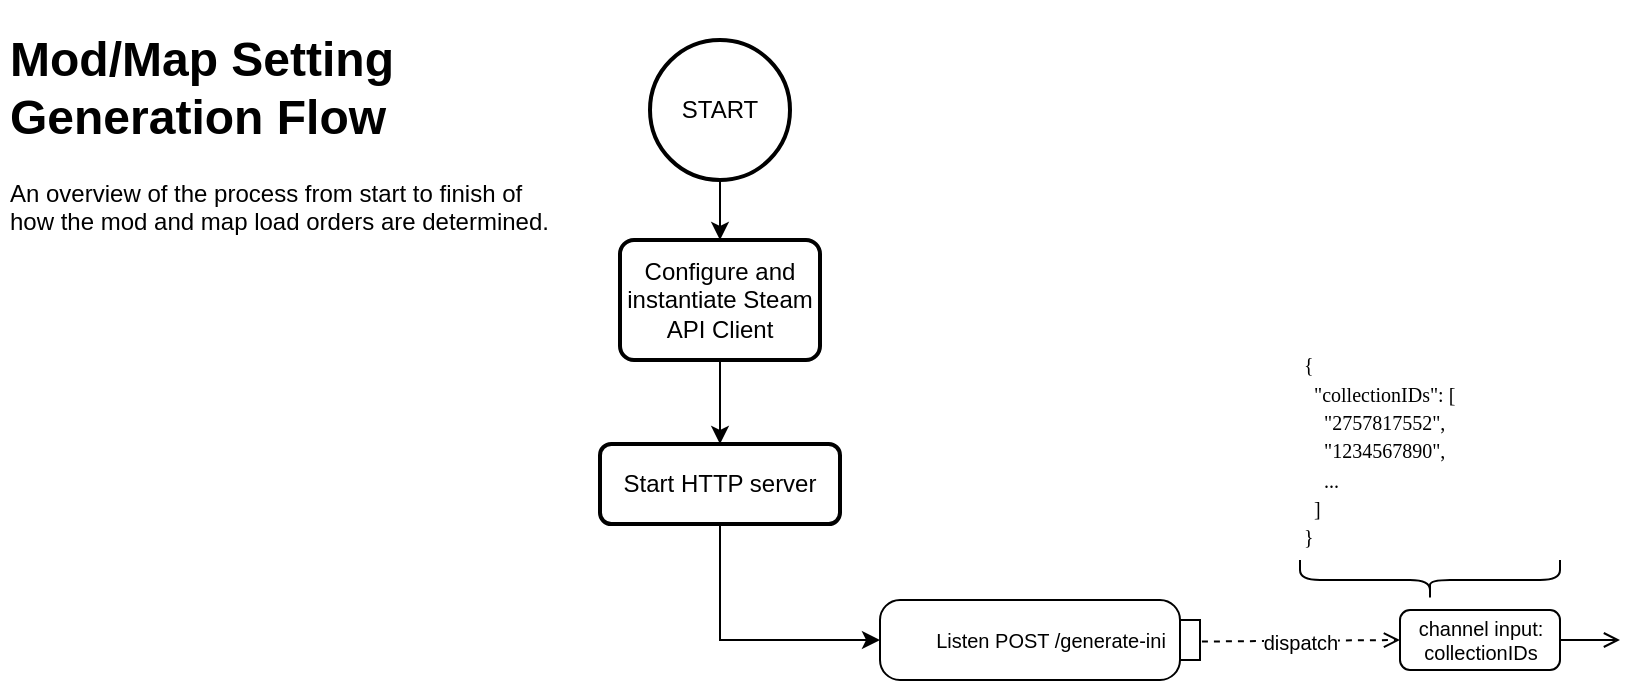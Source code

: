 <mxfile version="19.0.3" type="device" pages="3"><diagram name="application-logic-overview" id="edf60f1a-56cd-e834-aa8a-f176f3a09ee4"><mxGraphModel dx="1189" dy="2056" grid="1" gridSize="10" guides="1" tooltips="1" connect="1" arrows="1" fold="1" page="1" pageScale="1" pageWidth="1100" pageHeight="850" background="none" math="0" shadow="0"><root><mxCell id="0"/><mxCell id="1" parent="0"/><mxCell id="5CtK2jLNWHWIG1aRiiEQ-2" value="&lt;h1&gt;Mod/Map Setting Generation Flow&lt;/h1&gt;&lt;p&gt;An overview of the process from start to finish of how the mod and map load orders are determined.&lt;/p&gt;" style="text;html=1;strokeColor=none;fillColor=none;spacing=5;spacingTop=-20;whiteSpace=wrap;overflow=hidden;rounded=0;" parent="1" vertex="1"><mxGeometry x="10" y="-840" width="280" height="140" as="geometry"/></mxCell><mxCell id="5CtK2jLNWHWIG1aRiiEQ-10" style="edgeStyle=orthogonalEdgeStyle;rounded=0;orthogonalLoop=1;jettySize=auto;html=1;entryX=0.5;entryY=0;entryDx=0;entryDy=0;" parent="1" source="5CtK2jLNWHWIG1aRiiEQ-7" target="5CtK2jLNWHWIG1aRiiEQ-9" edge="1"><mxGeometry relative="1" as="geometry"/></mxCell><mxCell id="5CtK2jLNWHWIG1aRiiEQ-7" value="START" style="strokeWidth=2;html=1;shape=mxgraph.flowchart.start_2;whiteSpace=wrap;" parent="1" vertex="1"><mxGeometry x="335" y="-830" width="70" height="70" as="geometry"/></mxCell><mxCell id="5CtK2jLNWHWIG1aRiiEQ-12" value="" style="edgeStyle=orthogonalEdgeStyle;rounded=0;orthogonalLoop=1;jettySize=auto;html=1;" parent="1" source="5CtK2jLNWHWIG1aRiiEQ-9" target="5CtK2jLNWHWIG1aRiiEQ-11" edge="1"><mxGeometry relative="1" as="geometry"/></mxCell><mxCell id="5CtK2jLNWHWIG1aRiiEQ-9" value="Configure and instantiate Steam API Client" style="rounded=1;whiteSpace=wrap;html=1;absoluteArcSize=1;arcSize=14;strokeWidth=2;" parent="1" vertex="1"><mxGeometry x="320" y="-730" width="100" height="60" as="geometry"/></mxCell><mxCell id="5CtK2jLNWHWIG1aRiiEQ-38" style="edgeStyle=orthogonalEdgeStyle;rounded=0;orthogonalLoop=1;jettySize=auto;html=1;entryX=0;entryY=0.5;entryDx=0;entryDy=0;entryPerimeter=0;fontSize=10;" parent="1" source="5CtK2jLNWHWIG1aRiiEQ-11" target="5CtK2jLNWHWIG1aRiiEQ-33" edge="1"><mxGeometry relative="1" as="geometry"><Array as="points"><mxPoint x="370" y="-530"/></Array></mxGeometry></mxCell><mxCell id="5CtK2jLNWHWIG1aRiiEQ-11" value="Start HTTP server" style="whiteSpace=wrap;html=1;rounded=1;arcSize=14;strokeWidth=2;" parent="1" vertex="1"><mxGeometry x="310" y="-628" width="120" height="40" as="geometry"/></mxCell><mxCell id="5CtK2jLNWHWIG1aRiiEQ-33" value="Listen POST /generate-ini" style="shape=mxgraph.uml25.action;html=1;align=center;verticalAlign=middle;absoluteArcSize=1;arcSize=10;dashed=0;spacingLeft=10;flipH=1;fontSize=10;direction=west;" parent="1" vertex="1"><mxGeometry x="450" y="-550" width="160" height="40" as="geometry"/></mxCell><mxCell id="5CtK2jLNWHWIG1aRiiEQ-40" value="" style="group" parent="1" vertex="1" connectable="0"><mxGeometry x="590" y="-680" width="140" height="130" as="geometry"/></mxCell><mxCell id="5CtK2jLNWHWIG1aRiiEQ-43" value="" style="group" parent="5CtK2jLNWHWIG1aRiiEQ-40" vertex="1" connectable="0"><mxGeometry x="70" width="140" height="130" as="geometry"/></mxCell><mxCell id="5CtK2jLNWHWIG1aRiiEQ-31" value="" style="shape=curlyBracket;whiteSpace=wrap;html=1;rounded=1;fontSize=10;direction=north;container=0;" parent="5CtK2jLNWHWIG1aRiiEQ-43" vertex="1"><mxGeometry y="110" width="130" height="20" as="geometry"/></mxCell><mxCell id="5CtK2jLNWHWIG1aRiiEQ-28" value="&lt;font style=&quot;font-size: 10px;&quot; face=&quot;BlexMono NF&quot;&gt;{&lt;br style=&quot;padding: 0px; margin: 0px;&quot;&gt;&lt;/font&gt;&lt;div style=&quot;&quot;&gt;&lt;span style=&quot;background-color: initial;&quot;&gt;&lt;font style=&quot;font-size: 10px;&quot; face=&quot;BlexMono NF&quot;&gt;&amp;nbsp; &quot;collectionIDs&quot;: [&lt;/font&gt;&lt;/span&gt;&lt;/div&gt;&lt;font style=&quot;font-size: 10px;&quot; face=&quot;BlexMono NF&quot;&gt;&lt;span style=&quot;&quot;&gt;&amp;nbsp; &amp;nbsp; &quot;2757817552&quot;,&lt;/span&gt;&lt;br style=&quot;padding: 0px; margin: 0px;&quot;&gt;&lt;span style=&quot;&quot;&gt;&amp;nbsp; &amp;nbsp; &quot;1234567890&quot;,&lt;/span&gt;&lt;br style=&quot;padding: 0px; margin: 0px;&quot;&gt;&lt;span style=&quot;&quot;&gt;&amp;nbsp; &amp;nbsp; ...&lt;/span&gt;&lt;br style=&quot;padding: 0px; margin: 0px;&quot;&gt;&lt;span style=&quot;&quot;&gt;&amp;nbsp; ]&lt;/span&gt;&lt;br style=&quot;padding: 0px; margin: 0px;&quot;&gt;&lt;span style=&quot;&quot;&gt;}&lt;/span&gt;&lt;/font&gt;" style="text;html=1;align=left;verticalAlign=middle;resizable=0;points=[];autosize=1;strokeColor=none;fillColor=none;rotation=0;container=0;" parent="5CtK2jLNWHWIG1aRiiEQ-43" vertex="1"><mxGeometry width="140" height="110" as="geometry"/></mxCell><mxCell id="5CtK2jLNWHWIG1aRiiEQ-41" value="channel input: &lt;br&gt;collectionIDs" style="html=1;rounded=1;absoluteArcSize=1;arcSize=10;fontSize=10;" parent="1" vertex="1"><mxGeometry x="710" y="-545" width="80" height="30" as="geometry"/></mxCell><mxCell id="5CtK2jLNWHWIG1aRiiEQ-42" value="" style="endArrow=open;html=1;rounded=0;align=center;verticalAlign=top;endFill=0;labelBackgroundColor=none;endSize=6;fontSize=10;" parent="1" source="5CtK2jLNWHWIG1aRiiEQ-41" edge="1"><mxGeometry relative="1" as="geometry"><mxPoint x="820" y="-530" as="targetPoint"/></mxGeometry></mxCell><mxCell id="5CtK2jLNWHWIG1aRiiEQ-44" value="" style="html=1;verticalAlign=bottom;labelBackgroundColor=none;endArrow=open;endFill=0;dashed=1;rounded=0;fontSize=10;exitX=1.006;exitY=0.481;exitDx=0;exitDy=0;exitPerimeter=0;entryX=0;entryY=0.5;entryDx=0;entryDy=0;" parent="1" source="5CtK2jLNWHWIG1aRiiEQ-33" target="5CtK2jLNWHWIG1aRiiEQ-41" edge="1"><mxGeometry width="160" relative="1" as="geometry"><mxPoint x="610" y="-480" as="sourcePoint"/><mxPoint x="690" y="-480" as="targetPoint"/></mxGeometry></mxCell><mxCell id="5CtK2jLNWHWIG1aRiiEQ-45" value="dispatch" style="edgeLabel;html=1;align=center;verticalAlign=middle;resizable=0;points=[];fontSize=10;" parent="5CtK2jLNWHWIG1aRiiEQ-44" vertex="1" connectable="0"><mxGeometry x="0.192" relative="1" as="geometry"><mxPoint x="-10" as="offset"/></mxGeometry></mxCell></root></mxGraphModel></diagram><diagram id="HNpDXZ-qAqnjFzakFYIK" name="diffing"><mxGraphModel dx="802" dy="2780" grid="1" gridSize="10" guides="1" tooltips="1" connect="1" arrows="1" fold="1" page="1" pageScale="1" pageWidth="1100" pageHeight="850" math="0" shadow="0"><root><mxCell id="0"/><mxCell id="1" parent="0"/><mxCell id="nDnF96KxwQSY2CNgNE1G-1" value="&lt;h1&gt;Mod Diffing Algorithm&lt;/h1&gt;&lt;p&gt;A visual representation of how the mods are analyzed and the creation of the data structure representing the relationships between them.&lt;/p&gt;" style="text;html=1;strokeColor=none;fillColor=none;spacing=5;spacingTop=-20;whiteSpace=wrap;overflow=hidden;rounded=0;" vertex="1" parent="1"><mxGeometry x="1110" y="-840" width="260" height="140" as="geometry"/></mxCell></root></mxGraphModel></diagram><diagram id="eynbWP9xnsR0NuZ9PGeX" name="consolidation"><mxGraphModel dx="517" dy="3607" grid="1" gridSize="10" guides="1" tooltips="1" connect="1" arrows="1" fold="1" page="1" pageScale="1" pageWidth="1100" pageHeight="850" math="0" shadow="0"><root><mxCell id="0"/><mxCell id="1" parent="0"/><mxCell id="fplEdHU2mnMRI1MrmqKf-1" value="&lt;h1&gt;Mod Merging and Collision Reconciliation Algorithm&lt;/h1&gt;&lt;div&gt;This is the process of determining how to merge the mods together after determining the level of similarity and finding the collisions between them. The output is a single mod consisting of the unified components of the mods specified from the collection.&lt;/div&gt;" style="text;html=1;strokeColor=none;fillColor=none;spacing=5;spacingTop=-20;whiteSpace=wrap;overflow=hidden;rounded=0;" vertex="1" parent="1"><mxGeometry x="2210" y="-840" width="320" height="150" as="geometry"/></mxCell></root></mxGraphModel></diagram></mxfile>